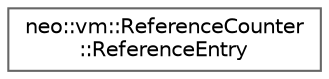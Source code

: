 digraph "Graphical Class Hierarchy"
{
 // LATEX_PDF_SIZE
  bgcolor="transparent";
  edge [fontname=Helvetica,fontsize=10,labelfontname=Helvetica,labelfontsize=10];
  node [fontname=Helvetica,fontsize=10,shape=box,height=0.2,width=0.4];
  rankdir="LR";
  Node0 [id="Node000000",label="neo::vm::ReferenceCounter\l::ReferenceEntry",height=0.2,width=0.4,color="grey40", fillcolor="white", style="filled",URL="$structneo_1_1vm_1_1_reference_counter_1_1_reference_entry.html",tooltip=" "];
}
